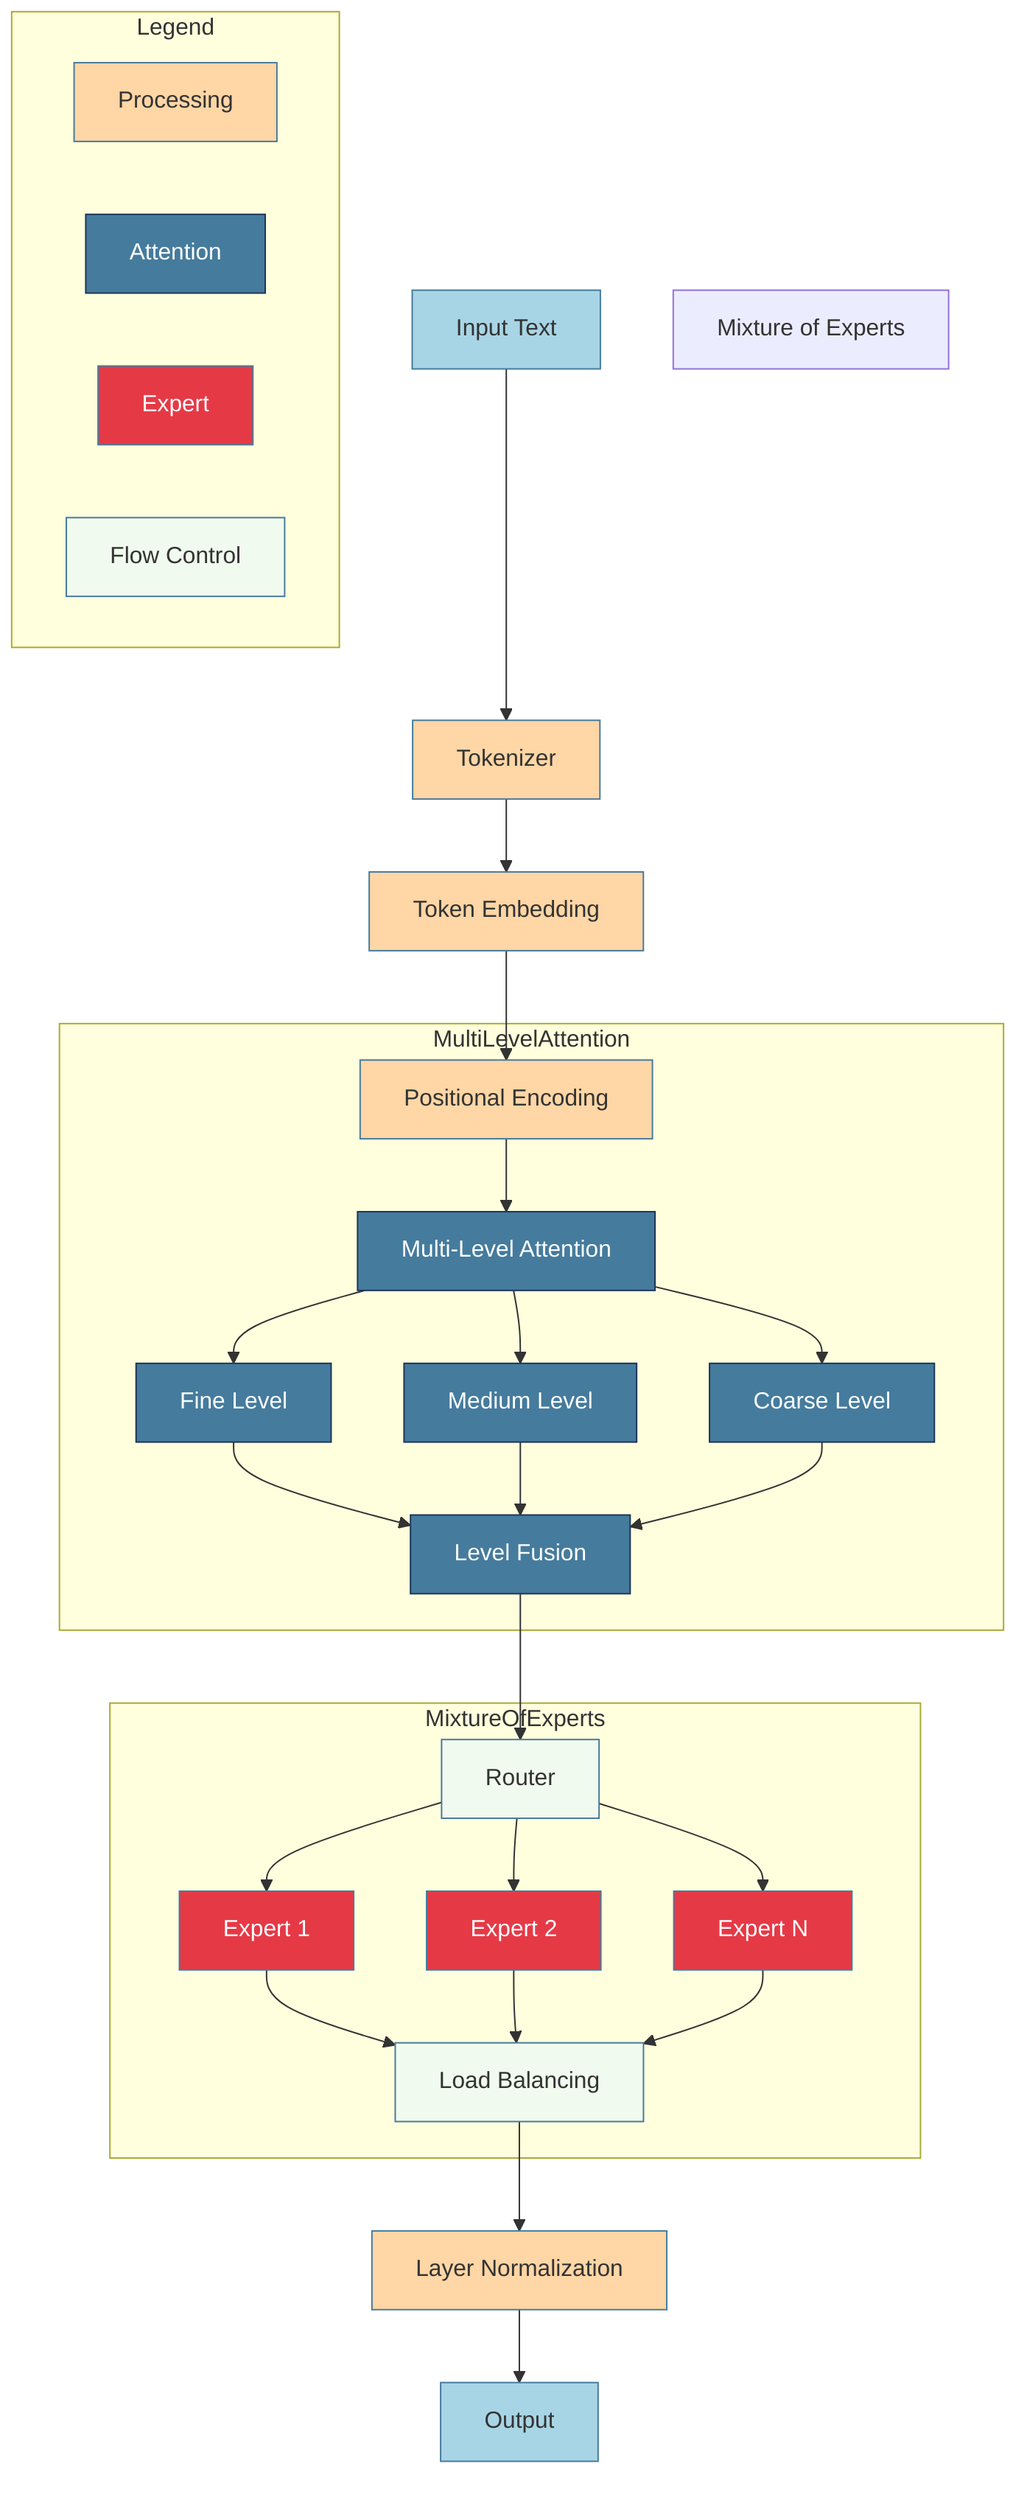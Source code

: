 graph TB
    %% Input Processing
    Input[Input Text]
    Tokenizer[Tokenizer]
    Embedding[Token Embedding]
    PosEmbed[Positional Encoding]
    
    %% Main Components
    MLA[Multi-Level Attention]
    MoE[Mixture of Experts]
    
    %% MLA Components
    MLA_F[Fine Level]
    MLA_M[Medium Level]
    MLA_C[Coarse Level]
    MLA_Fusion[Level Fusion]
    
    %% MoE Components
    Router[Router]
    Expert1[Expert 1]
    Expert2[Expert 2]
    ExpertN[Expert N]
    LoadBal[Load Balancing]
    
    %% Output Processing
    LayerNorm[Layer Normalization]
    Output[Output]

    %% Connections for Input Processing
    Input --> Tokenizer
    Tokenizer --> Embedding
    Embedding --> PosEmbed
    
    %% Multi-Level Attention Flow
    subgraph MultiLevelAttention
        direction TB
        PosEmbed --> MLA
        MLA --> MLA_F & MLA_M & MLA_C
        MLA_F & MLA_M & MLA_C --> MLA_Fusion
    end
    
    %% Mixture of Experts Flow
    subgraph MixtureOfExperts
        direction TB
        MLA_Fusion --> Router
        Router --> Expert1 & Expert2 & ExpertN
        Expert1 & Expert2 & ExpertN --> LoadBal
    end
    
    %% Output Flow
    LoadBal --> LayerNorm
    LayerNorm --> Output

    %% Styling
    classDef primary fill:#a8d5e5,stroke:#457b9d
    classDef secondary fill:#f1faee,stroke:#457b9d
    classDef expert fill:#e63946,stroke:#457b9d,color:#fff
    classDef attention fill:#457b9d,stroke:#1d3557,color:#fff
    classDef processing fill:#ffd6a5,stroke:#457b9d
    
    class Input,Output primary
    class Tokenizer,Embedding,PosEmbed,LayerNorm processing
    class MLA,MLA_F,MLA_M,MLA_C,MLA_Fusion attention
    class Router,LoadBal secondary
    class Expert1,Expert2,ExpertN expert

subgraph Legend
    A[Processing]:::processing
    B[Attention]:::attention
    C[Expert]:::expert
    D[Flow Control]:::secondary
end